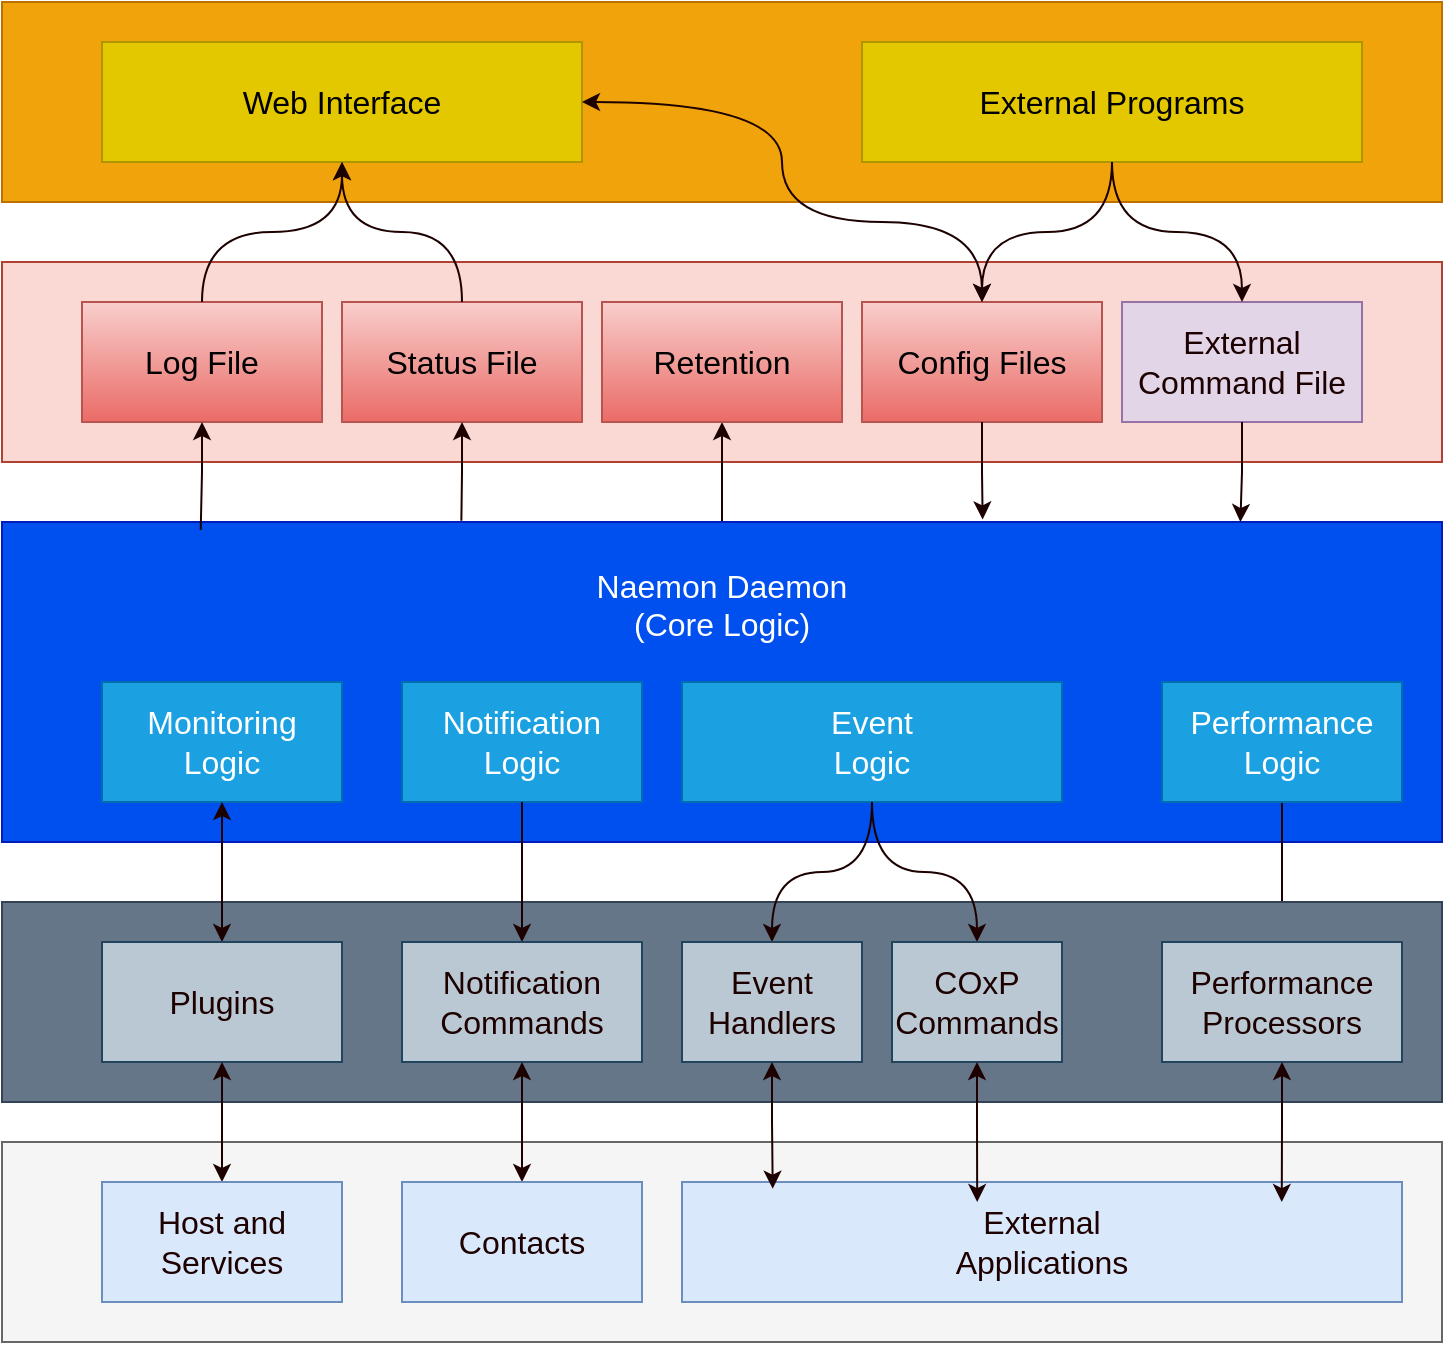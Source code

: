 <mxfile version="24.7.17">
  <diagram name="Seite-1" id="boMQOyA3kiT0kEMW0L_Z">
    <mxGraphModel dx="1687" dy="1126" grid="1" gridSize="10" guides="1" tooltips="1" connect="1" arrows="1" fold="1" page="1" pageScale="1" pageWidth="1169" pageHeight="827" math="0" shadow="0">
      <root>
        <mxCell id="0" />
        <mxCell id="1" parent="0" />
        <mxCell id="i9rdZxzAufRbEw3TYQ_S-1" value="" style="rounded=0;whiteSpace=wrap;html=1;fillColor=#f0a30a;fontColor=#000000;strokeColor=#BD7000;fontSize=16;" parent="1" vertex="1">
          <mxGeometry x="150" y="40" width="720" height="100" as="geometry" />
        </mxCell>
        <mxCell id="i9rdZxzAufRbEw3TYQ_S-3" value="Web Interface" style="rounded=0;whiteSpace=wrap;html=1;fillColor=#e3c800;fontColor=#000000;strokeColor=#B09500;fontSize=16;" parent="1" vertex="1">
          <mxGeometry x="200" y="60" width="240" height="60" as="geometry" />
        </mxCell>
        <mxCell id="i9rdZxzAufRbEw3TYQ_S-4" value="External Programs" style="rounded=0;whiteSpace=wrap;html=1;fillColor=#e3c800;fontColor=#000000;strokeColor=#B09500;fontSize=16;" parent="1" vertex="1">
          <mxGeometry x="580" y="60" width="250" height="60" as="geometry" />
        </mxCell>
        <mxCell id="i9rdZxzAufRbEw3TYQ_S-5" value="" style="rounded=0;whiteSpace=wrap;html=1;fillColor=#fad9d5;strokeColor=#ae4132;fontSize=16;" parent="1" vertex="1">
          <mxGeometry x="150" y="170" width="720" height="100" as="geometry" />
        </mxCell>
        <mxCell id="i9rdZxzAufRbEw3TYQ_S-6" value="Log File" style="rounded=0;whiteSpace=wrap;html=1;fillColor=#f8cecc;gradientColor=#ea6b66;strokeColor=#b85450;fontSize=16;" parent="1" vertex="1">
          <mxGeometry x="190" y="190" width="120" height="60" as="geometry" />
        </mxCell>
        <mxCell id="i9rdZxzAufRbEw3TYQ_S-7" value="Status File" style="rounded=0;whiteSpace=wrap;html=1;fillColor=#f8cecc;gradientColor=#ea6b66;strokeColor=#b85450;fontSize=16;" parent="1" vertex="1">
          <mxGeometry x="320" y="190" width="120" height="60" as="geometry" />
        </mxCell>
        <mxCell id="i9rdZxzAufRbEw3TYQ_S-8" style="edgeStyle=orthogonalEdgeStyle;rounded=0;orthogonalLoop=1;jettySize=auto;html=1;entryX=0.5;entryY=0;entryDx=0;entryDy=0;startArrow=classic;startFill=1;endArrow=none;endFill=0;strokeColor=#1D0101;fontSize=16;" parent="1" source="i9rdZxzAufRbEw3TYQ_S-9" target="i9rdZxzAufRbEw3TYQ_S-12" edge="1">
          <mxGeometry relative="1" as="geometry" />
        </mxCell>
        <mxCell id="i9rdZxzAufRbEw3TYQ_S-9" value="Retention" style="rounded=0;whiteSpace=wrap;html=1;fillColor=#f8cecc;gradientColor=#ea6b66;strokeColor=#b85450;fontSize=16;" parent="1" vertex="1">
          <mxGeometry x="450" y="190" width="120" height="60" as="geometry" />
        </mxCell>
        <mxCell id="i9rdZxzAufRbEw3TYQ_S-10" value="Config Files" style="rounded=0;whiteSpace=wrap;html=1;fillColor=#f8cecc;gradientColor=#ea6b66;strokeColor=#b85450;fontSize=16;" parent="1" vertex="1">
          <mxGeometry x="580" y="190" width="120" height="60" as="geometry" />
        </mxCell>
        <mxCell id="i9rdZxzAufRbEw3TYQ_S-11" value="&lt;font style=&quot;font-size: 16px;&quot; color=&quot;#1d0101&quot;&gt;External Command File&lt;/font&gt;" style="rounded=0;whiteSpace=wrap;html=1;fillColor=#e1d5e7;strokeColor=#9673a6;fontSize=16;" parent="1" vertex="1">
          <mxGeometry x="710" y="190" width="120" height="60" as="geometry" />
        </mxCell>
        <mxCell id="i9rdZxzAufRbEw3TYQ_S-12" value="Naemon Daemon&lt;div style=&quot;font-size: 16px;&quot;&gt;(Core Logic)&lt;div style=&quot;font-size: 16px;&quot;&gt;&lt;br style=&quot;font-size: 16px;&quot;&gt;&lt;/div&gt;&lt;div style=&quot;font-size: 16px;&quot;&gt;&lt;br style=&quot;font-size: 16px;&quot;&gt;&lt;/div&gt;&lt;div style=&quot;font-size: 16px;&quot;&gt;&lt;br style=&quot;font-size: 16px;&quot;&gt;&lt;/div&gt;&lt;div style=&quot;font-size: 16px;&quot;&gt;&lt;br style=&quot;font-size: 16px;&quot;&gt;&lt;/div&gt;&lt;/div&gt;" style="rounded=0;whiteSpace=wrap;html=1;fillColor=#0050ef;strokeColor=#001DBC;fontColor=#ffffff;fontSize=16;" parent="1" vertex="1">
          <mxGeometry x="150" y="300" width="720" height="160" as="geometry" />
        </mxCell>
        <mxCell id="i9rdZxzAufRbEw3TYQ_S-13" value="Monitoring&lt;div style=&quot;font-size: 16px;&quot;&gt;Logic&lt;/div&gt;" style="rounded=0;whiteSpace=wrap;html=1;fillColor=#1ba1e2;strokeColor=#006EAF;fontColor=#ffffff;fontSize=16;" parent="1" vertex="1">
          <mxGeometry x="200" y="380" width="120" height="60" as="geometry" />
        </mxCell>
        <mxCell id="i9rdZxzAufRbEw3TYQ_S-14" value="" style="edgeStyle=orthogonalEdgeStyle;rounded=0;orthogonalLoop=1;jettySize=auto;html=1;fontSize=16;" parent="1" source="i9rdZxzAufRbEw3TYQ_S-15" target="i9rdZxzAufRbEw3TYQ_S-22" edge="1">
          <mxGeometry relative="1" as="geometry" />
        </mxCell>
        <mxCell id="i9rdZxzAufRbEw3TYQ_S-15" value="Notification&lt;div style=&quot;font-size: 16px;&quot;&gt;Logic&lt;/div&gt;" style="rounded=0;whiteSpace=wrap;html=1;fillColor=#1ba1e2;strokeColor=#006EAF;fontColor=#ffffff;fontSize=16;" parent="1" vertex="1">
          <mxGeometry x="350" y="380" width="120" height="60" as="geometry" />
        </mxCell>
        <mxCell id="i9rdZxzAufRbEw3TYQ_S-16" value="Event&lt;div style=&quot;font-size: 16px;&quot;&gt;Logic&lt;/div&gt;" style="rounded=0;whiteSpace=wrap;html=1;fillColor=#1ba1e2;strokeColor=#006EAF;fontColor=#ffffff;fontSize=16;" parent="1" vertex="1">
          <mxGeometry x="490" y="380" width="190" height="60" as="geometry" />
        </mxCell>
        <mxCell id="0J8RiQjhzEICWL7mDS2G-1" style="edgeStyle=orthogonalEdgeStyle;rounded=0;orthogonalLoop=1;jettySize=auto;html=1;entryX=0.5;entryY=0;entryDx=0;entryDy=0;strokeColor=#1D0101;" parent="1" source="i9rdZxzAufRbEw3TYQ_S-17" target="i9rdZxzAufRbEw3TYQ_S-27" edge="1">
          <mxGeometry relative="1" as="geometry" />
        </mxCell>
        <mxCell id="i9rdZxzAufRbEw3TYQ_S-17" value="Performance&lt;div style=&quot;font-size: 16px;&quot;&gt;Logic&lt;/div&gt;" style="rounded=0;whiteSpace=wrap;html=1;fillColor=#1ba1e2;strokeColor=#006EAF;fontColor=#ffffff;fontSize=16;" parent="1" vertex="1">
          <mxGeometry x="730" y="380" width="120" height="60" as="geometry" />
        </mxCell>
        <mxCell id="i9rdZxzAufRbEw3TYQ_S-18" value="" style="rounded=0;whiteSpace=wrap;html=1;fillColor=#647687;fontColor=#ffffff;strokeColor=#314354;fontSize=16;" parent="1" vertex="1">
          <mxGeometry x="150" y="490" width="720" height="100" as="geometry" />
        </mxCell>
        <mxCell id="i9rdZxzAufRbEw3TYQ_S-19" style="edgeStyle=orthogonalEdgeStyle;rounded=0;orthogonalLoop=1;jettySize=auto;html=1;exitX=0.5;exitY=0;exitDx=0;exitDy=0;entryX=0.5;entryY=1;entryDx=0;entryDy=0;startArrow=classic;startFill=1;fontSize=16;strokeColor=#1D0101;" parent="1" source="i9rdZxzAufRbEw3TYQ_S-20" target="i9rdZxzAufRbEw3TYQ_S-13" edge="1">
          <mxGeometry relative="1" as="geometry" />
        </mxCell>
        <mxCell id="i9rdZxzAufRbEw3TYQ_S-20" value="&lt;font style=&quot;font-size: 16px;&quot; color=&quot;#1d0101&quot;&gt;Plugins&lt;/font&gt;" style="rounded=0;whiteSpace=wrap;html=1;fillColor=#bac8d3;strokeColor=#23445d;fontSize=16;" parent="1" vertex="1">
          <mxGeometry x="200" y="510" width="120" height="60" as="geometry" />
        </mxCell>
        <mxCell id="i9rdZxzAufRbEw3TYQ_S-21" style="edgeStyle=orthogonalEdgeStyle;rounded=0;orthogonalLoop=1;jettySize=auto;html=1;entryX=0.5;entryY=1;entryDx=0;entryDy=0;startArrow=classic;startFill=1;endArrow=none;endFill=0;fontSize=16;strokeColor=#1D0101;" parent="1" source="i9rdZxzAufRbEw3TYQ_S-22" target="i9rdZxzAufRbEw3TYQ_S-15" edge="1">
          <mxGeometry relative="1" as="geometry" />
        </mxCell>
        <mxCell id="i9rdZxzAufRbEw3TYQ_S-22" value="&lt;font style=&quot;font-size: 16px;&quot; color=&quot;#1d0101&quot;&gt;Notification&lt;/font&gt;&lt;div style=&quot;font-size: 16px;&quot;&gt;&lt;font style=&quot;font-size: 16px;&quot; color=&quot;#1d0101&quot;&gt;Commands&lt;/font&gt;&lt;/div&gt;" style="rounded=0;whiteSpace=wrap;html=1;fillColor=#bac8d3;strokeColor=#23445d;fontSize=16;" parent="1" vertex="1">
          <mxGeometry x="350" y="510" width="120" height="60" as="geometry" />
        </mxCell>
        <mxCell id="i9rdZxzAufRbEw3TYQ_S-23" style="edgeStyle=orthogonalEdgeStyle;rounded=0;orthogonalLoop=1;jettySize=auto;html=1;curved=1;startArrow=classic;startFill=1;endArrow=none;endFill=0;fontSize=16;strokeColor=#1D0101;" parent="1" source="i9rdZxzAufRbEw3TYQ_S-24" target="i9rdZxzAufRbEw3TYQ_S-16" edge="1">
          <mxGeometry relative="1" as="geometry" />
        </mxCell>
        <mxCell id="i9rdZxzAufRbEw3TYQ_S-24" value="&lt;font style=&quot;font-size: 16px;&quot; color=&quot;#1d0101&quot;&gt;Event&lt;/font&gt;&lt;div style=&quot;font-size: 16px;&quot;&gt;&lt;font style=&quot;font-size: 16px;&quot; color=&quot;#1d0101&quot;&gt;Handlers&lt;/font&gt;&lt;/div&gt;" style="rounded=0;whiteSpace=wrap;html=1;fillColor=#bac8d3;strokeColor=#23445d;fontSize=16;" parent="1" vertex="1">
          <mxGeometry x="490" y="510" width="90" height="60" as="geometry" />
        </mxCell>
        <mxCell id="i9rdZxzAufRbEw3TYQ_S-25" style="edgeStyle=orthogonalEdgeStyle;rounded=0;orthogonalLoop=1;jettySize=auto;html=1;entryX=0.5;entryY=1;entryDx=0;entryDy=0;curved=1;startArrow=classic;startFill=1;endArrow=none;endFill=0;fontSize=16;strokeColor=#1D0101;" parent="1" source="i9rdZxzAufRbEw3TYQ_S-26" target="i9rdZxzAufRbEw3TYQ_S-16" edge="1">
          <mxGeometry relative="1" as="geometry" />
        </mxCell>
        <mxCell id="i9rdZxzAufRbEw3TYQ_S-26" value="&lt;font style=&quot;font-size: 16px;&quot; color=&quot;#1d0101&quot;&gt;COxP&lt;/font&gt;&lt;div style=&quot;font-size: 16px;&quot;&gt;&lt;font style=&quot;font-size: 16px;&quot; color=&quot;#1d0101&quot;&gt;Commands&lt;/font&gt;&lt;/div&gt;" style="rounded=0;whiteSpace=wrap;html=1;fillColor=#bac8d3;strokeColor=#23445d;fontSize=16;" parent="1" vertex="1">
          <mxGeometry x="595" y="510" width="85" height="60" as="geometry" />
        </mxCell>
        <mxCell id="i9rdZxzAufRbEw3TYQ_S-27" value="&lt;font style=&quot;font-size: 16px;&quot; color=&quot;#1d0101&quot;&gt;Performance&lt;/font&gt;&lt;div style=&quot;font-size: 16px;&quot;&gt;&lt;font style=&quot;font-size: 16px;&quot; color=&quot;#1d0101&quot;&gt;Processors&lt;/font&gt;&lt;/div&gt;" style="rounded=0;whiteSpace=wrap;html=1;fillColor=#bac8d3;strokeColor=#23445d;fontSize=16;" parent="1" vertex="1">
          <mxGeometry x="730" y="510" width="120" height="60" as="geometry" />
        </mxCell>
        <mxCell id="i9rdZxzAufRbEw3TYQ_S-28" value="" style="rounded=0;whiteSpace=wrap;html=1;fillColor=#f5f5f5;fontColor=#333333;strokeColor=#666666;fontSize=16;" parent="1" vertex="1">
          <mxGeometry x="150" y="610" width="720" height="100" as="geometry" />
        </mxCell>
        <mxCell id="i9rdZxzAufRbEw3TYQ_S-29" style="edgeStyle=orthogonalEdgeStyle;rounded=0;orthogonalLoop=1;jettySize=auto;html=1;entryX=0.5;entryY=1;entryDx=0;entryDy=0;startArrow=classic;startFill=1;strokeColor=#1D0101;fontSize=16;" parent="1" source="i9rdZxzAufRbEw3TYQ_S-30" target="i9rdZxzAufRbEw3TYQ_S-20" edge="1">
          <mxGeometry relative="1" as="geometry" />
        </mxCell>
        <mxCell id="i9rdZxzAufRbEw3TYQ_S-30" value="&lt;font style=&quot;font-size: 16px;&quot; color=&quot;#1d0101&quot;&gt;Host and&lt;/font&gt;&lt;div style=&quot;font-size: 16px;&quot;&gt;&lt;font style=&quot;font-size: 16px;&quot; color=&quot;#1d0101&quot;&gt;Services&lt;/font&gt;&lt;/div&gt;" style="rounded=0;whiteSpace=wrap;html=1;fillColor=#dae8fc;strokeColor=#6c8ebf;fontSize=16;" parent="1" vertex="1">
          <mxGeometry x="200" y="630" width="120" height="60" as="geometry" />
        </mxCell>
        <mxCell id="i9rdZxzAufRbEw3TYQ_S-31" style="edgeStyle=orthogonalEdgeStyle;rounded=0;orthogonalLoop=1;jettySize=auto;html=1;startArrow=classic;startFill=1;strokeColor=#1D0101;fontSize=16;" parent="1" source="i9rdZxzAufRbEw3TYQ_S-32" target="i9rdZxzAufRbEw3TYQ_S-22" edge="1">
          <mxGeometry relative="1" as="geometry" />
        </mxCell>
        <mxCell id="i9rdZxzAufRbEw3TYQ_S-32" value="&lt;font style=&quot;font-size: 16px;&quot; color=&quot;#1d0101&quot;&gt;Contacts&lt;/font&gt;" style="rounded=0;whiteSpace=wrap;html=1;fillColor=#dae8fc;strokeColor=#6c8ebf;fontSize=16;" parent="1" vertex="1">
          <mxGeometry x="350" y="630" width="120" height="60" as="geometry" />
        </mxCell>
        <mxCell id="i9rdZxzAufRbEw3TYQ_S-33" value="&lt;font style=&quot;font-size: 16px;&quot; color=&quot;#1d0101&quot;&gt;External&lt;/font&gt;&lt;div style=&quot;font-size: 16px;&quot;&gt;&lt;font style=&quot;font-size: 16px;&quot; color=&quot;#1d0101&quot;&gt;Applications&lt;/font&gt;&lt;/div&gt;" style="rounded=0;whiteSpace=wrap;html=1;fillColor=#dae8fc;strokeColor=#6c8ebf;fontSize=16;" parent="1" vertex="1">
          <mxGeometry x="490" y="630" width="360" height="60" as="geometry" />
        </mxCell>
        <mxCell id="i9rdZxzAufRbEw3TYQ_S-34" style="edgeStyle=orthogonalEdgeStyle;rounded=0;orthogonalLoop=1;jettySize=auto;html=1;entryX=0.126;entryY=0.056;entryDx=0;entryDy=0;entryPerimeter=0;startArrow=classic;startFill=1;strokeColor=#1D0101;fontSize=16;" parent="1" source="i9rdZxzAufRbEw3TYQ_S-24" target="i9rdZxzAufRbEw3TYQ_S-33" edge="1">
          <mxGeometry relative="1" as="geometry" />
        </mxCell>
        <mxCell id="i9rdZxzAufRbEw3TYQ_S-35" style="edgeStyle=orthogonalEdgeStyle;rounded=0;orthogonalLoop=1;jettySize=auto;html=1;entryX=0.41;entryY=0.167;entryDx=0;entryDy=0;entryPerimeter=0;startArrow=classic;startFill=1;strokeColor=#1D0101;fontSize=16;" parent="1" source="i9rdZxzAufRbEw3TYQ_S-26" target="i9rdZxzAufRbEw3TYQ_S-33" edge="1">
          <mxGeometry relative="1" as="geometry" />
        </mxCell>
        <mxCell id="i9rdZxzAufRbEw3TYQ_S-36" style="edgeStyle=orthogonalEdgeStyle;rounded=0;orthogonalLoop=1;jettySize=auto;html=1;entryX=0.833;entryY=0.167;entryDx=0;entryDy=0;entryPerimeter=0;startArrow=classic;startFill=1;strokeColor=#1D0101;fontSize=16;" parent="1" source="i9rdZxzAufRbEw3TYQ_S-27" target="i9rdZxzAufRbEw3TYQ_S-33" edge="1">
          <mxGeometry relative="1" as="geometry" />
        </mxCell>
        <mxCell id="i9rdZxzAufRbEw3TYQ_S-37" style="edgeStyle=orthogonalEdgeStyle;rounded=0;orthogonalLoop=1;jettySize=auto;html=1;entryX=0.138;entryY=0.025;entryDx=0;entryDy=0;entryPerimeter=0;endArrow=none;endFill=0;startArrow=classic;startFill=1;strokeColor=#1D0101;fontSize=16;" parent="1" source="i9rdZxzAufRbEw3TYQ_S-6" target="i9rdZxzAufRbEw3TYQ_S-12" edge="1">
          <mxGeometry relative="1" as="geometry" />
        </mxCell>
        <mxCell id="i9rdZxzAufRbEw3TYQ_S-38" style="edgeStyle=orthogonalEdgeStyle;rounded=0;orthogonalLoop=1;jettySize=auto;html=1;entryX=0.681;entryY=-0.008;entryDx=0;entryDy=0;entryPerimeter=0;strokeColor=#1D0101;fontSize=16;" parent="1" source="i9rdZxzAufRbEw3TYQ_S-10" target="i9rdZxzAufRbEw3TYQ_S-12" edge="1">
          <mxGeometry relative="1" as="geometry" />
        </mxCell>
        <mxCell id="i9rdZxzAufRbEw3TYQ_S-39" style="edgeStyle=orthogonalEdgeStyle;rounded=0;orthogonalLoop=1;jettySize=auto;html=1;entryX=0.86;entryY=0;entryDx=0;entryDy=0;entryPerimeter=0;strokeColor=#1D0101;fontSize=16;" parent="1" source="i9rdZxzAufRbEw3TYQ_S-11" target="i9rdZxzAufRbEw3TYQ_S-12" edge="1">
          <mxGeometry relative="1" as="geometry" />
        </mxCell>
        <mxCell id="i9rdZxzAufRbEw3TYQ_S-40" style="edgeStyle=orthogonalEdgeStyle;rounded=0;orthogonalLoop=1;jettySize=auto;html=1;entryX=0.319;entryY=-0.004;entryDx=0;entryDy=0;entryPerimeter=0;startArrow=classic;startFill=1;endArrow=none;endFill=0;strokeColor=#1D0101;fontSize=16;" parent="1" source="i9rdZxzAufRbEw3TYQ_S-7" target="i9rdZxzAufRbEw3TYQ_S-12" edge="1">
          <mxGeometry relative="1" as="geometry" />
        </mxCell>
        <mxCell id="i9rdZxzAufRbEw3TYQ_S-41" style="edgeStyle=orthogonalEdgeStyle;rounded=0;orthogonalLoop=1;jettySize=auto;html=1;curved=1;strokeColor=#1D0101;fontSize=16;" parent="1" source="i9rdZxzAufRbEw3TYQ_S-4" target="i9rdZxzAufRbEw3TYQ_S-10" edge="1">
          <mxGeometry relative="1" as="geometry" />
        </mxCell>
        <mxCell id="i9rdZxzAufRbEw3TYQ_S-42" style="edgeStyle=orthogonalEdgeStyle;rounded=0;orthogonalLoop=1;jettySize=auto;html=1;curved=1;strokeColor=#1D0101;fontSize=16;" parent="1" source="i9rdZxzAufRbEw3TYQ_S-4" target="i9rdZxzAufRbEw3TYQ_S-11" edge="1">
          <mxGeometry relative="1" as="geometry" />
        </mxCell>
        <mxCell id="i9rdZxzAufRbEw3TYQ_S-43" style="edgeStyle=orthogonalEdgeStyle;rounded=0;orthogonalLoop=1;jettySize=auto;html=1;entryX=0.5;entryY=0;entryDx=0;entryDy=0;startArrow=classic;startFill=1;endArrow=none;endFill=0;strokeColor=#1D0101;curved=1;fontSize=16;" parent="1" source="i9rdZxzAufRbEw3TYQ_S-3" target="i9rdZxzAufRbEw3TYQ_S-6" edge="1">
          <mxGeometry relative="1" as="geometry" />
        </mxCell>
        <mxCell id="i9rdZxzAufRbEw3TYQ_S-44" style="edgeStyle=orthogonalEdgeStyle;rounded=0;orthogonalLoop=1;jettySize=auto;html=1;entryX=0.5;entryY=0;entryDx=0;entryDy=0;startArrow=classic;startFill=1;endArrow=none;endFill=0;strokeColor=#1D0101;curved=1;fontSize=16;" parent="1" source="i9rdZxzAufRbEw3TYQ_S-3" target="i9rdZxzAufRbEw3TYQ_S-7" edge="1">
          <mxGeometry relative="1" as="geometry" />
        </mxCell>
        <mxCell id="i9rdZxzAufRbEw3TYQ_S-2" style="edgeStyle=orthogonalEdgeStyle;rounded=0;orthogonalLoop=1;jettySize=auto;html=1;entryX=0.5;entryY=0;entryDx=0;entryDy=0;curved=1;startArrow=classic;startFill=1;endArrow=classic;endFill=1;strokeColor=#1D0101;fontSize=16;" parent="1" source="i9rdZxzAufRbEw3TYQ_S-3" target="i9rdZxzAufRbEw3TYQ_S-10" edge="1">
          <mxGeometry relative="1" as="geometry">
            <Array as="points">
              <mxPoint x="540" y="90" />
              <mxPoint x="540" y="150" />
              <mxPoint x="640" y="150" />
            </Array>
          </mxGeometry>
        </mxCell>
      </root>
    </mxGraphModel>
  </diagram>
</mxfile>
